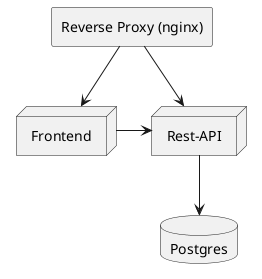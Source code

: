 @startuml
<style>
element {
    FontName Arial
}
</style>
agent "Reverse Proxy (nginx)" as proxy
node Frontend
node "Rest-API" as API
database Postgres

proxy --> Frontend
proxy --> API
Frontend -> API

API --> Postgres

@enduml
